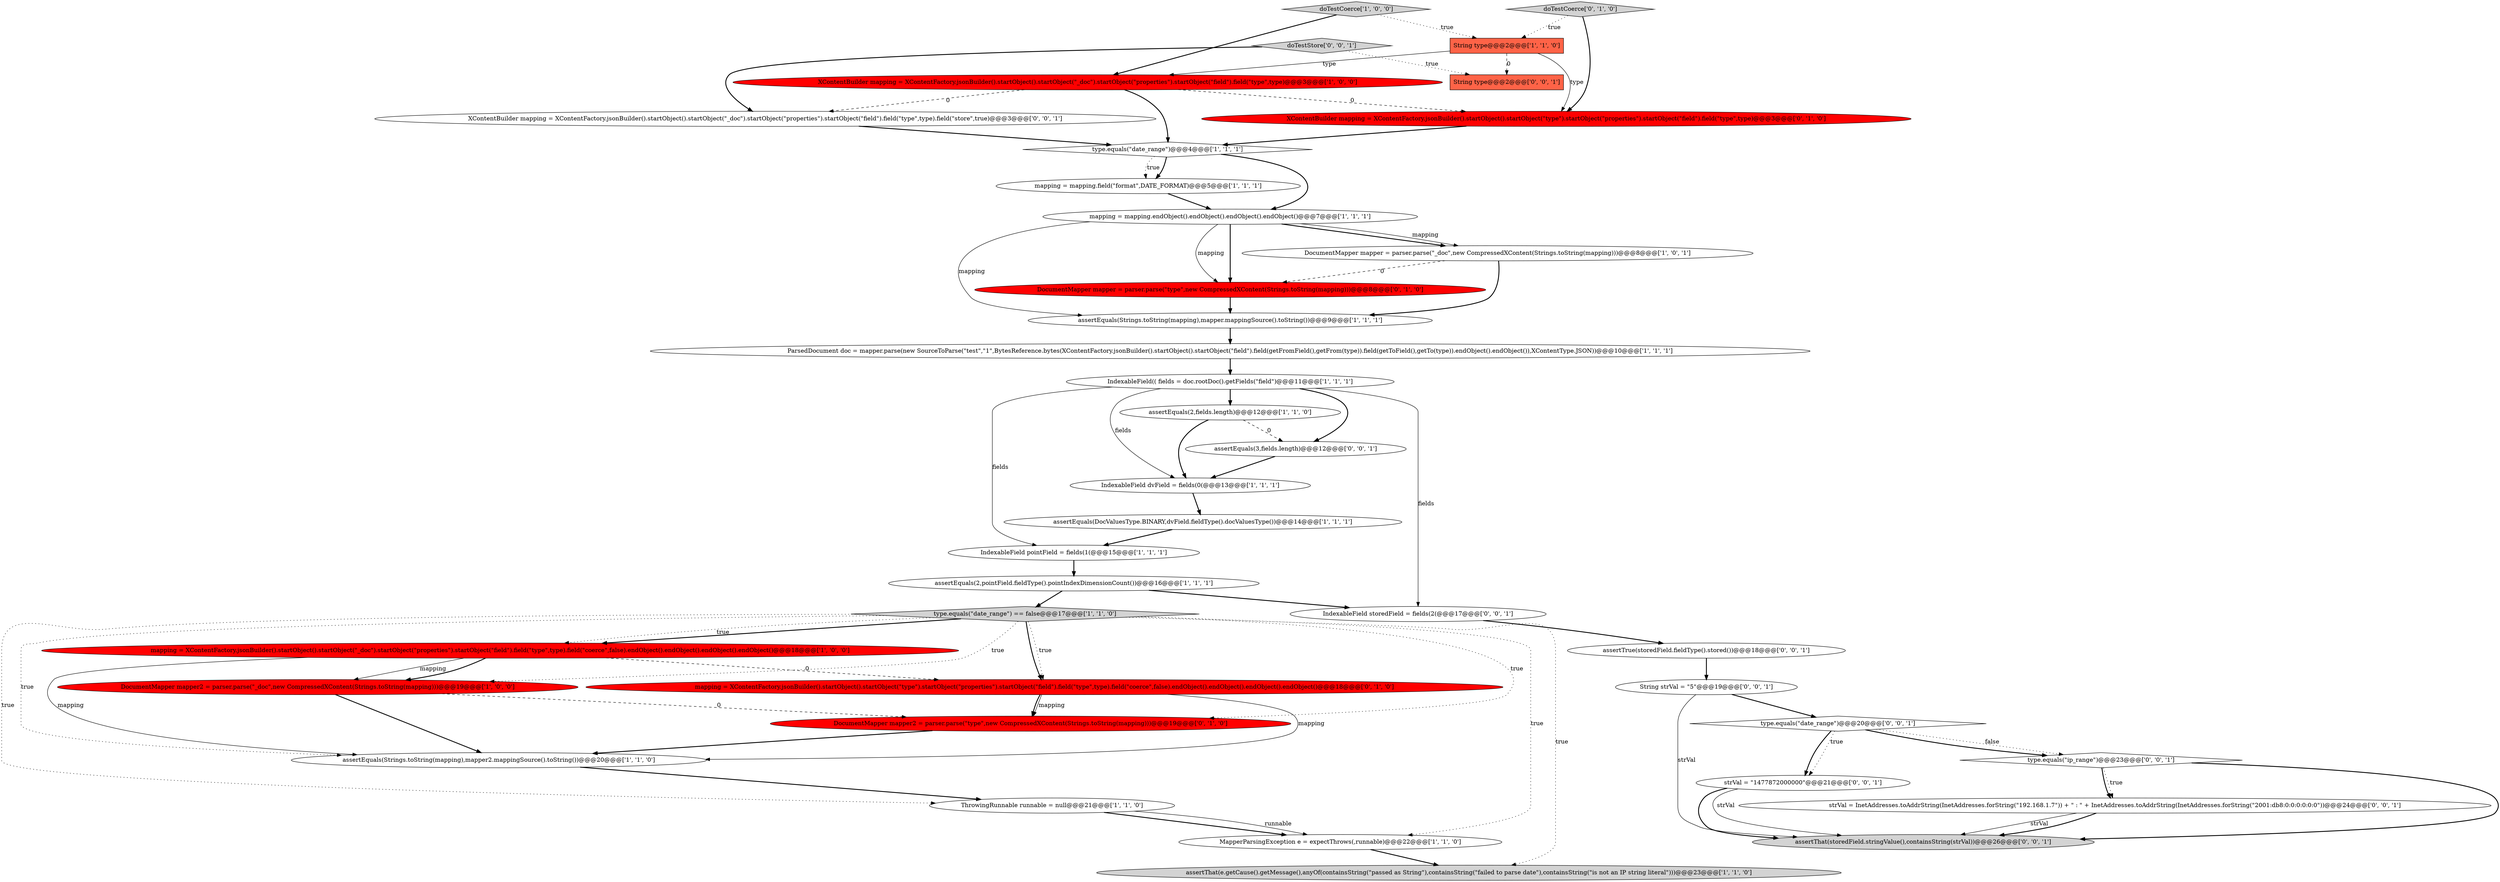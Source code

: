 digraph {
7 [style = filled, label = "assertEquals(DocValuesType.BINARY,dvField.fieldType().docValuesType())@@@14@@@['1', '1', '1']", fillcolor = white, shape = ellipse image = "AAA0AAABBB1BBB"];
32 [style = filled, label = "String strVal = \"5\"@@@19@@@['0', '0', '1']", fillcolor = white, shape = ellipse image = "AAA0AAABBB3BBB"];
9 [style = filled, label = "ThrowingRunnable runnable = null@@@21@@@['1', '1', '0']", fillcolor = white, shape = ellipse image = "AAA0AAABBB1BBB"];
4 [style = filled, label = "assertThat(e.getCause().getMessage(),anyOf(containsString(\"passed as String\"),containsString(\"failed to parse date\"),containsString(\"is not an IP string literal\")))@@@23@@@['1', '1', '0']", fillcolor = lightgray, shape = ellipse image = "AAA0AAABBB1BBB"];
27 [style = filled, label = "XContentBuilder mapping = XContentFactory.jsonBuilder().startObject().startObject(\"_doc\").startObject(\"properties\").startObject(\"field\").field(\"type\",type).field(\"store\",true)@@@3@@@['0', '0', '1']", fillcolor = white, shape = ellipse image = "AAA0AAABBB3BBB"];
6 [style = filled, label = "mapping = XContentFactory.jsonBuilder().startObject().startObject(\"_doc\").startObject(\"properties\").startObject(\"field\").field(\"type\",type).field(\"coerce\",false).endObject().endObject().endObject().endObject()@@@18@@@['1', '0', '0']", fillcolor = red, shape = ellipse image = "AAA1AAABBB1BBB"];
13 [style = filled, label = "MapperParsingException e = expectThrows(,runnable)@@@22@@@['1', '1', '0']", fillcolor = white, shape = ellipse image = "AAA0AAABBB1BBB"];
21 [style = filled, label = "assertEquals(Strings.toString(mapping),mapper.mappingSource().toString())@@@9@@@['1', '1', '1']", fillcolor = white, shape = ellipse image = "AAA0AAABBB1BBB"];
20 [style = filled, label = "DocumentMapper mapper = parser.parse(\"_doc\",new CompressedXContent(Strings.toString(mapping)))@@@8@@@['1', '0', '1']", fillcolor = white, shape = ellipse image = "AAA0AAABBB1BBB"];
31 [style = filled, label = "assertThat(storedField.stringValue(),containsString(strVal))@@@26@@@['0', '0', '1']", fillcolor = lightgray, shape = ellipse image = "AAA0AAABBB3BBB"];
2 [style = filled, label = "ParsedDocument doc = mapper.parse(new SourceToParse(\"test\",\"1\",BytesReference.bytes(XContentFactory.jsonBuilder().startObject().startObject(\"field\").field(getFromField(),getFrom(type)).field(getToField(),getTo(type)).endObject().endObject()),XContentType.JSON))@@@10@@@['1', '1', '1']", fillcolor = white, shape = ellipse image = "AAA0AAABBB1BBB"];
17 [style = filled, label = "String type@@@2@@@['1', '1', '0']", fillcolor = tomato, shape = box image = "AAA0AAABBB1BBB"];
5 [style = filled, label = "mapping = mapping.endObject().endObject().endObject().endObject()@@@7@@@['1', '1', '1']", fillcolor = white, shape = ellipse image = "AAA0AAABBB1BBB"];
11 [style = filled, label = "assertEquals(Strings.toString(mapping),mapper2.mappingSource().toString())@@@20@@@['1', '1', '0']", fillcolor = white, shape = ellipse image = "AAA0AAABBB1BBB"];
1 [style = filled, label = "mapping = mapping.field(\"format\",DATE_FORMAT)@@@5@@@['1', '1', '1']", fillcolor = white, shape = ellipse image = "AAA0AAABBB1BBB"];
26 [style = filled, label = "DocumentMapper mapper = parser.parse(\"type\",new CompressedXContent(Strings.toString(mapping)))@@@8@@@['0', '1', '0']", fillcolor = red, shape = ellipse image = "AAA1AAABBB2BBB"];
35 [style = filled, label = "type.equals(\"ip_range\")@@@23@@@['0', '0', '1']", fillcolor = white, shape = diamond image = "AAA0AAABBB3BBB"];
36 [style = filled, label = "assertEquals(3,fields.length)@@@12@@@['0', '0', '1']", fillcolor = white, shape = ellipse image = "AAA0AAABBB3BBB"];
15 [style = filled, label = "doTestCoerce['1', '0', '0']", fillcolor = lightgray, shape = diamond image = "AAA0AAABBB1BBB"];
3 [style = filled, label = "IndexableField pointField = fields(1(@@@15@@@['1', '1', '1']", fillcolor = white, shape = ellipse image = "AAA0AAABBB1BBB"];
34 [style = filled, label = "strVal = \"1477872000000\"@@@21@@@['0', '0', '1']", fillcolor = white, shape = ellipse image = "AAA0AAABBB3BBB"];
38 [style = filled, label = "strVal = InetAddresses.toAddrString(InetAddresses.forString(\"192.168.1.7\")) + \" : \" + InetAddresses.toAddrString(InetAddresses.forString(\"2001:db8:0:0:0:0:0:0\"))@@@24@@@['0', '0', '1']", fillcolor = white, shape = ellipse image = "AAA0AAABBB3BBB"];
25 [style = filled, label = "DocumentMapper mapper2 = parser.parse(\"type\",new CompressedXContent(Strings.toString(mapping)))@@@19@@@['0', '1', '0']", fillcolor = red, shape = ellipse image = "AAA1AAABBB2BBB"];
29 [style = filled, label = "type.equals(\"date_range\")@@@20@@@['0', '0', '1']", fillcolor = white, shape = diamond image = "AAA0AAABBB3BBB"];
0 [style = filled, label = "type.equals(\"date_range\")@@@4@@@['1', '1', '1']", fillcolor = white, shape = diamond image = "AAA0AAABBB1BBB"];
14 [style = filled, label = "assertEquals(2,fields.length)@@@12@@@['1', '1', '0']", fillcolor = white, shape = ellipse image = "AAA0AAABBB1BBB"];
37 [style = filled, label = "String type@@@2@@@['0', '0', '1']", fillcolor = tomato, shape = box image = "AAA0AAABBB3BBB"];
16 [style = filled, label = "type.equals(\"date_range\") == false@@@17@@@['1', '1', '0']", fillcolor = lightgray, shape = diamond image = "AAA0AAABBB1BBB"];
18 [style = filled, label = "IndexableField(( fields = doc.rootDoc().getFields(\"field\")@@@11@@@['1', '1', '1']", fillcolor = white, shape = ellipse image = "AAA0AAABBB1BBB"];
30 [style = filled, label = "assertTrue(storedField.fieldType().stored())@@@18@@@['0', '0', '1']", fillcolor = white, shape = ellipse image = "AAA0AAABBB3BBB"];
22 [style = filled, label = "mapping = XContentFactory.jsonBuilder().startObject().startObject(\"type\").startObject(\"properties\").startObject(\"field\").field(\"type\",type).field(\"coerce\",false).endObject().endObject().endObject().endObject()@@@18@@@['0', '1', '0']", fillcolor = red, shape = ellipse image = "AAA1AAABBB2BBB"];
24 [style = filled, label = "doTestCoerce['0', '1', '0']", fillcolor = lightgray, shape = diamond image = "AAA0AAABBB2BBB"];
23 [style = filled, label = "XContentBuilder mapping = XContentFactory.jsonBuilder().startObject().startObject(\"type\").startObject(\"properties\").startObject(\"field\").field(\"type\",type)@@@3@@@['0', '1', '0']", fillcolor = red, shape = ellipse image = "AAA1AAABBB2BBB"];
8 [style = filled, label = "DocumentMapper mapper2 = parser.parse(\"_doc\",new CompressedXContent(Strings.toString(mapping)))@@@19@@@['1', '0', '0']", fillcolor = red, shape = ellipse image = "AAA1AAABBB1BBB"];
19 [style = filled, label = "assertEquals(2,pointField.fieldType().pointIndexDimensionCount())@@@16@@@['1', '1', '1']", fillcolor = white, shape = ellipse image = "AAA0AAABBB1BBB"];
12 [style = filled, label = "IndexableField dvField = fields(0(@@@13@@@['1', '1', '1']", fillcolor = white, shape = ellipse image = "AAA0AAABBB1BBB"];
28 [style = filled, label = "IndexableField storedField = fields(2(@@@17@@@['0', '0', '1']", fillcolor = white, shape = ellipse image = "AAA0AAABBB3BBB"];
10 [style = filled, label = "XContentBuilder mapping = XContentFactory.jsonBuilder().startObject().startObject(\"_doc\").startObject(\"properties\").startObject(\"field\").field(\"type\",type)@@@3@@@['1', '0', '0']", fillcolor = red, shape = ellipse image = "AAA1AAABBB1BBB"];
33 [style = filled, label = "doTestStore['0', '0', '1']", fillcolor = lightgray, shape = diamond image = "AAA0AAABBB3BBB"];
1->5 [style = bold, label=""];
35->31 [style = bold, label=""];
5->26 [style = solid, label="mapping"];
22->25 [style = bold, label=""];
16->8 [style = dotted, label="true"];
15->10 [style = bold, label=""];
16->9 [style = dotted, label="true"];
29->35 [style = dotted, label="false"];
27->0 [style = bold, label=""];
5->20 [style = bold, label=""];
28->30 [style = bold, label=""];
16->13 [style = dotted, label="true"];
29->34 [style = dotted, label="true"];
5->20 [style = solid, label="mapping"];
17->10 [style = solid, label="type"];
6->8 [style = solid, label="mapping"];
6->11 [style = solid, label="mapping"];
16->6 [style = bold, label=""];
24->17 [style = dotted, label="true"];
10->27 [style = dashed, label="0"];
38->31 [style = solid, label="strVal"];
5->26 [style = bold, label=""];
35->38 [style = dotted, label="true"];
2->18 [style = bold, label=""];
30->32 [style = bold, label=""];
34->31 [style = bold, label=""];
18->36 [style = bold, label=""];
5->21 [style = solid, label="mapping"];
36->12 [style = bold, label=""];
38->31 [style = bold, label=""];
29->34 [style = bold, label=""];
16->22 [style = dotted, label="true"];
16->22 [style = bold, label=""];
11->9 [style = bold, label=""];
24->23 [style = bold, label=""];
23->0 [style = bold, label=""];
33->27 [style = bold, label=""];
18->12 [style = solid, label="fields"];
18->3 [style = solid, label="fields"];
9->13 [style = solid, label="runnable"];
12->7 [style = bold, label=""];
7->3 [style = bold, label=""];
16->4 [style = dotted, label="true"];
6->22 [style = dashed, label="0"];
21->2 [style = bold, label=""];
19->16 [style = bold, label=""];
26->21 [style = bold, label=""];
20->21 [style = bold, label=""];
32->29 [style = bold, label=""];
15->17 [style = dotted, label="true"];
14->36 [style = dashed, label="0"];
22->11 [style = solid, label="mapping"];
32->31 [style = solid, label="strVal"];
34->31 [style = solid, label="strVal"];
3->19 [style = bold, label=""];
25->11 [style = bold, label=""];
0->1 [style = bold, label=""];
14->12 [style = bold, label=""];
10->0 [style = bold, label=""];
6->8 [style = bold, label=""];
0->1 [style = dotted, label="true"];
8->25 [style = dashed, label="0"];
22->25 [style = solid, label="mapping"];
17->23 [style = solid, label="type"];
35->38 [style = bold, label=""];
18->28 [style = solid, label="fields"];
19->28 [style = bold, label=""];
29->35 [style = bold, label=""];
17->37 [style = dashed, label="0"];
16->25 [style = dotted, label="true"];
33->37 [style = dotted, label="true"];
16->11 [style = dotted, label="true"];
8->11 [style = bold, label=""];
18->14 [style = bold, label=""];
20->26 [style = dashed, label="0"];
10->23 [style = dashed, label="0"];
16->6 [style = dotted, label="true"];
0->5 [style = bold, label=""];
9->13 [style = bold, label=""];
13->4 [style = bold, label=""];
}
